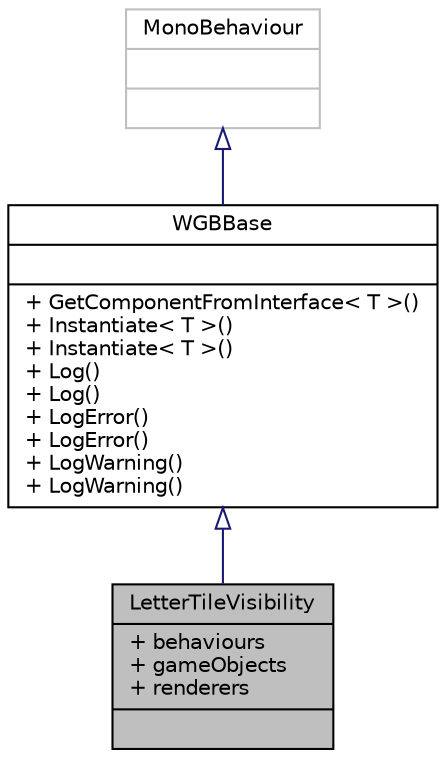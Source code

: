 digraph "LetterTileVisibility"
{
 // INTERACTIVE_SVG=YES
  bgcolor="transparent";
  edge [fontname="Helvetica",fontsize="10",labelfontname="Helvetica",labelfontsize="10"];
  node [fontname="Helvetica",fontsize="10",shape=record];
  Node1 [label="{LetterTileVisibility\n|+ behaviours\l+ gameObjects\l+ renderers\l|}",height=0.2,width=0.4,color="black", fillcolor="grey75", style="filled" fontcolor="black"];
  Node2 -> Node1 [dir="back",color="midnightblue",fontsize="10",style="solid",arrowtail="onormal",fontname="Helvetica"];
  Node2 [label="{WGBBase\n||+ GetComponentFromInterface\< T \>()\l+ Instantiate\< T \>()\l+ Instantiate\< T \>()\l+ Log()\l+ Log()\l+ LogError()\l+ LogError()\l+ LogWarning()\l+ LogWarning()\l}",height=0.2,width=0.4,color="black",URL="$class_thinksquirrel_software_1_1_word_game_builder_1_1_w_g_b_base.html",tooltip="The base class for all Word Game Builder components. "];
  Node3 -> Node2 [dir="back",color="midnightblue",fontsize="10",style="solid",arrowtail="onormal",fontname="Helvetica"];
  Node3 [label="{MonoBehaviour\n||}",height=0.2,width=0.4,color="grey75"];
}
